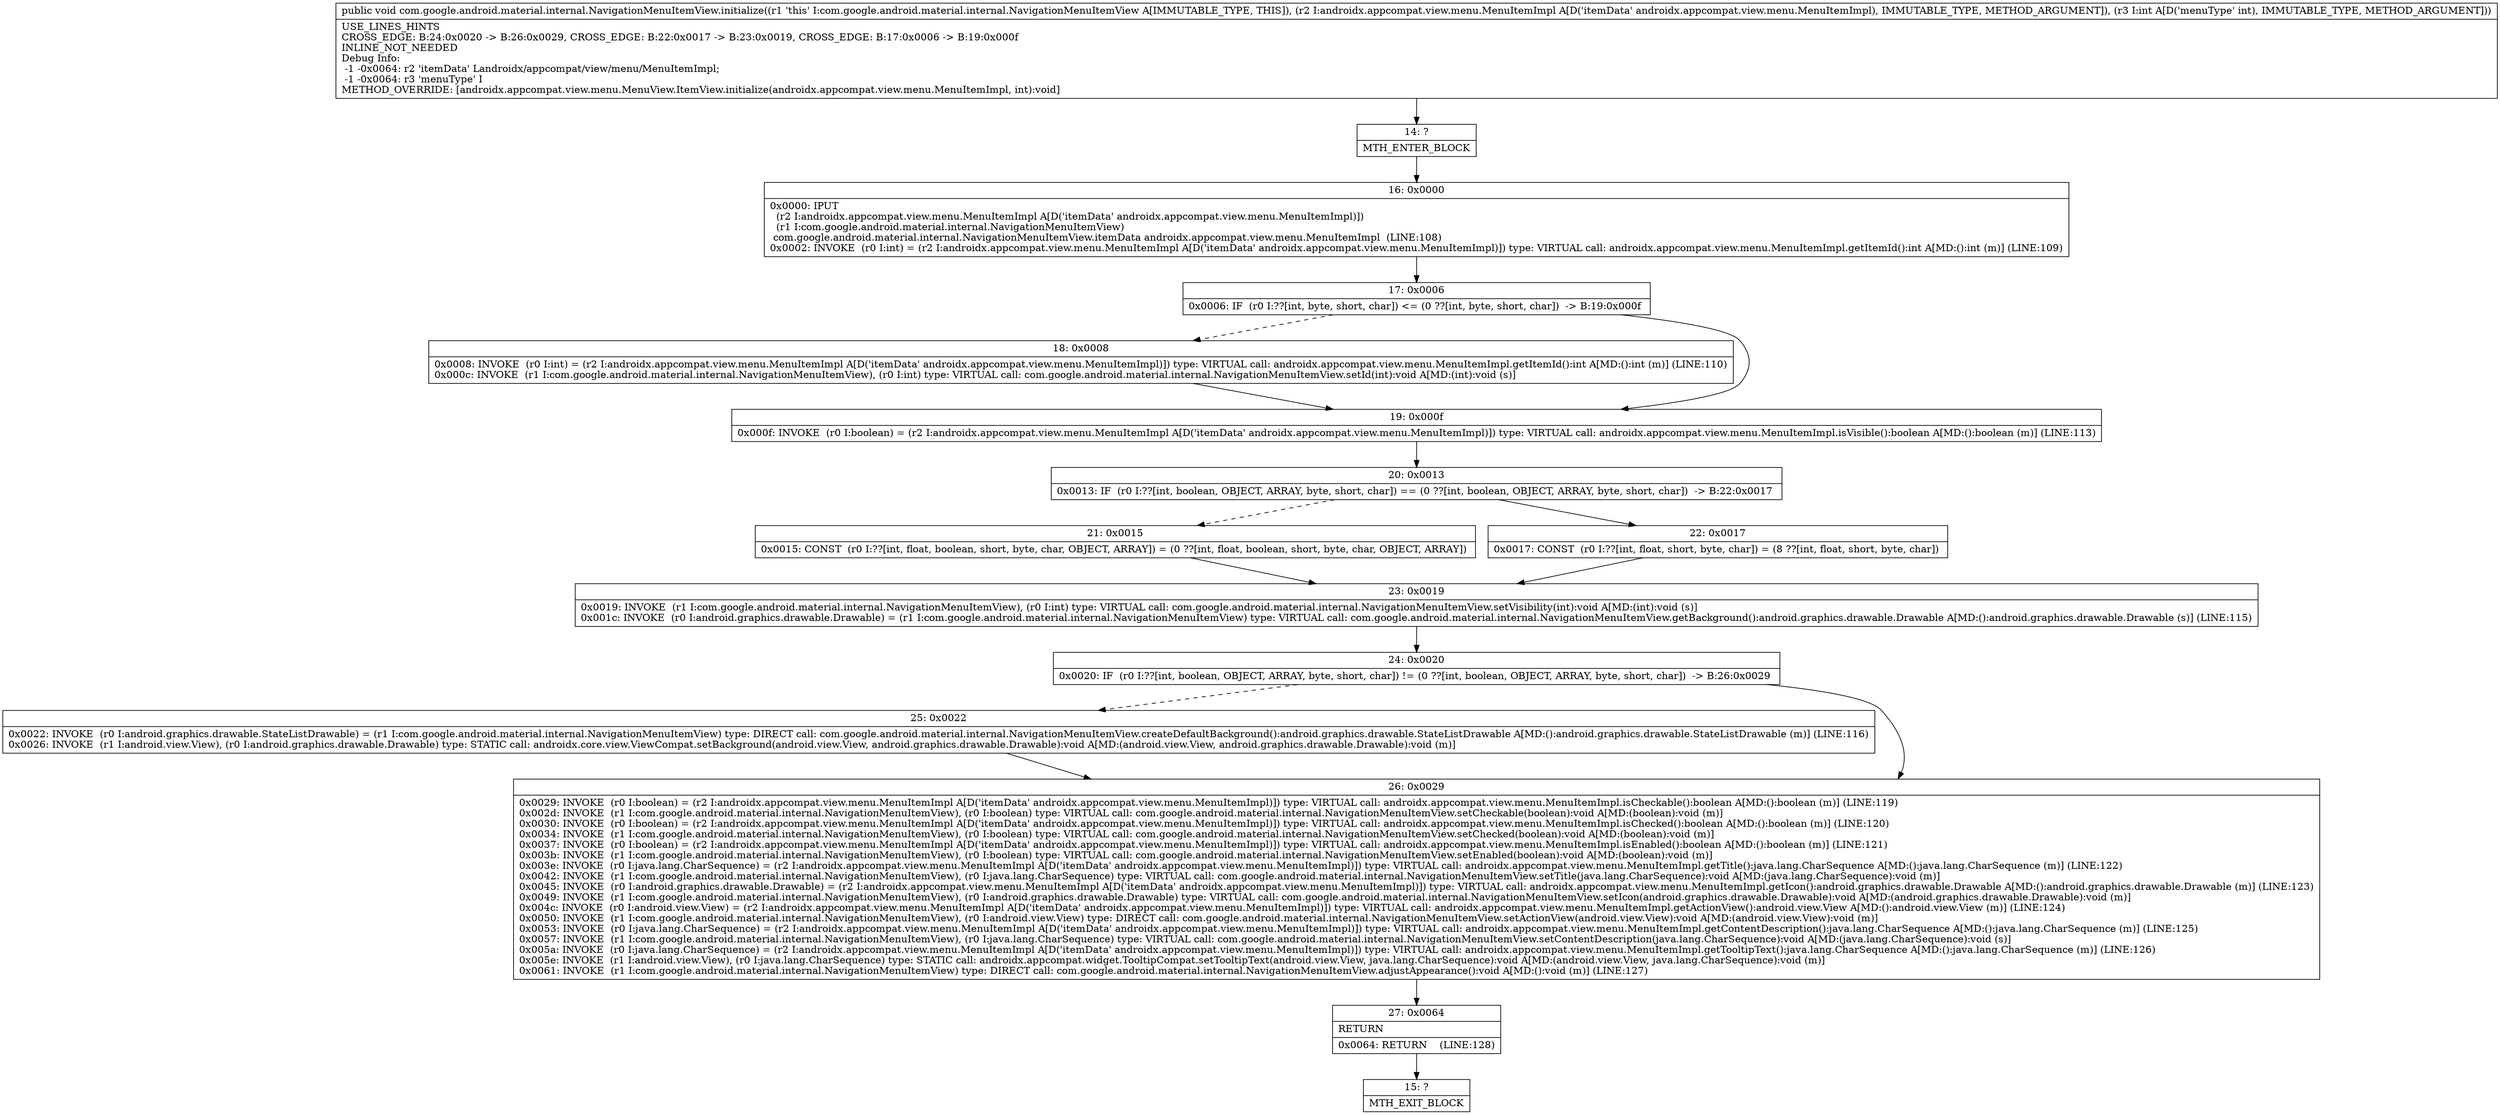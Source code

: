 digraph "CFG forcom.google.android.material.internal.NavigationMenuItemView.initialize(Landroidx\/appcompat\/view\/menu\/MenuItemImpl;I)V" {
Node_14 [shape=record,label="{14\:\ ?|MTH_ENTER_BLOCK\l}"];
Node_16 [shape=record,label="{16\:\ 0x0000|0x0000: IPUT  \l  (r2 I:androidx.appcompat.view.menu.MenuItemImpl A[D('itemData' androidx.appcompat.view.menu.MenuItemImpl)])\l  (r1 I:com.google.android.material.internal.NavigationMenuItemView)\l com.google.android.material.internal.NavigationMenuItemView.itemData androidx.appcompat.view.menu.MenuItemImpl  (LINE:108)\l0x0002: INVOKE  (r0 I:int) = (r2 I:androidx.appcompat.view.menu.MenuItemImpl A[D('itemData' androidx.appcompat.view.menu.MenuItemImpl)]) type: VIRTUAL call: androidx.appcompat.view.menu.MenuItemImpl.getItemId():int A[MD:():int (m)] (LINE:109)\l}"];
Node_17 [shape=record,label="{17\:\ 0x0006|0x0006: IF  (r0 I:??[int, byte, short, char]) \<= (0 ??[int, byte, short, char])  \-\> B:19:0x000f \l}"];
Node_18 [shape=record,label="{18\:\ 0x0008|0x0008: INVOKE  (r0 I:int) = (r2 I:androidx.appcompat.view.menu.MenuItemImpl A[D('itemData' androidx.appcompat.view.menu.MenuItemImpl)]) type: VIRTUAL call: androidx.appcompat.view.menu.MenuItemImpl.getItemId():int A[MD:():int (m)] (LINE:110)\l0x000c: INVOKE  (r1 I:com.google.android.material.internal.NavigationMenuItemView), (r0 I:int) type: VIRTUAL call: com.google.android.material.internal.NavigationMenuItemView.setId(int):void A[MD:(int):void (s)]\l}"];
Node_19 [shape=record,label="{19\:\ 0x000f|0x000f: INVOKE  (r0 I:boolean) = (r2 I:androidx.appcompat.view.menu.MenuItemImpl A[D('itemData' androidx.appcompat.view.menu.MenuItemImpl)]) type: VIRTUAL call: androidx.appcompat.view.menu.MenuItemImpl.isVisible():boolean A[MD:():boolean (m)] (LINE:113)\l}"];
Node_20 [shape=record,label="{20\:\ 0x0013|0x0013: IF  (r0 I:??[int, boolean, OBJECT, ARRAY, byte, short, char]) == (0 ??[int, boolean, OBJECT, ARRAY, byte, short, char])  \-\> B:22:0x0017 \l}"];
Node_21 [shape=record,label="{21\:\ 0x0015|0x0015: CONST  (r0 I:??[int, float, boolean, short, byte, char, OBJECT, ARRAY]) = (0 ??[int, float, boolean, short, byte, char, OBJECT, ARRAY]) \l}"];
Node_23 [shape=record,label="{23\:\ 0x0019|0x0019: INVOKE  (r1 I:com.google.android.material.internal.NavigationMenuItemView), (r0 I:int) type: VIRTUAL call: com.google.android.material.internal.NavigationMenuItemView.setVisibility(int):void A[MD:(int):void (s)]\l0x001c: INVOKE  (r0 I:android.graphics.drawable.Drawable) = (r1 I:com.google.android.material.internal.NavigationMenuItemView) type: VIRTUAL call: com.google.android.material.internal.NavigationMenuItemView.getBackground():android.graphics.drawable.Drawable A[MD:():android.graphics.drawable.Drawable (s)] (LINE:115)\l}"];
Node_24 [shape=record,label="{24\:\ 0x0020|0x0020: IF  (r0 I:??[int, boolean, OBJECT, ARRAY, byte, short, char]) != (0 ??[int, boolean, OBJECT, ARRAY, byte, short, char])  \-\> B:26:0x0029 \l}"];
Node_25 [shape=record,label="{25\:\ 0x0022|0x0022: INVOKE  (r0 I:android.graphics.drawable.StateListDrawable) = (r1 I:com.google.android.material.internal.NavigationMenuItemView) type: DIRECT call: com.google.android.material.internal.NavigationMenuItemView.createDefaultBackground():android.graphics.drawable.StateListDrawable A[MD:():android.graphics.drawable.StateListDrawable (m)] (LINE:116)\l0x0026: INVOKE  (r1 I:android.view.View), (r0 I:android.graphics.drawable.Drawable) type: STATIC call: androidx.core.view.ViewCompat.setBackground(android.view.View, android.graphics.drawable.Drawable):void A[MD:(android.view.View, android.graphics.drawable.Drawable):void (m)]\l}"];
Node_26 [shape=record,label="{26\:\ 0x0029|0x0029: INVOKE  (r0 I:boolean) = (r2 I:androidx.appcompat.view.menu.MenuItemImpl A[D('itemData' androidx.appcompat.view.menu.MenuItemImpl)]) type: VIRTUAL call: androidx.appcompat.view.menu.MenuItemImpl.isCheckable():boolean A[MD:():boolean (m)] (LINE:119)\l0x002d: INVOKE  (r1 I:com.google.android.material.internal.NavigationMenuItemView), (r0 I:boolean) type: VIRTUAL call: com.google.android.material.internal.NavigationMenuItemView.setCheckable(boolean):void A[MD:(boolean):void (m)]\l0x0030: INVOKE  (r0 I:boolean) = (r2 I:androidx.appcompat.view.menu.MenuItemImpl A[D('itemData' androidx.appcompat.view.menu.MenuItemImpl)]) type: VIRTUAL call: androidx.appcompat.view.menu.MenuItemImpl.isChecked():boolean A[MD:():boolean (m)] (LINE:120)\l0x0034: INVOKE  (r1 I:com.google.android.material.internal.NavigationMenuItemView), (r0 I:boolean) type: VIRTUAL call: com.google.android.material.internal.NavigationMenuItemView.setChecked(boolean):void A[MD:(boolean):void (m)]\l0x0037: INVOKE  (r0 I:boolean) = (r2 I:androidx.appcompat.view.menu.MenuItemImpl A[D('itemData' androidx.appcompat.view.menu.MenuItemImpl)]) type: VIRTUAL call: androidx.appcompat.view.menu.MenuItemImpl.isEnabled():boolean A[MD:():boolean (m)] (LINE:121)\l0x003b: INVOKE  (r1 I:com.google.android.material.internal.NavigationMenuItemView), (r0 I:boolean) type: VIRTUAL call: com.google.android.material.internal.NavigationMenuItemView.setEnabled(boolean):void A[MD:(boolean):void (m)]\l0x003e: INVOKE  (r0 I:java.lang.CharSequence) = (r2 I:androidx.appcompat.view.menu.MenuItemImpl A[D('itemData' androidx.appcompat.view.menu.MenuItemImpl)]) type: VIRTUAL call: androidx.appcompat.view.menu.MenuItemImpl.getTitle():java.lang.CharSequence A[MD:():java.lang.CharSequence (m)] (LINE:122)\l0x0042: INVOKE  (r1 I:com.google.android.material.internal.NavigationMenuItemView), (r0 I:java.lang.CharSequence) type: VIRTUAL call: com.google.android.material.internal.NavigationMenuItemView.setTitle(java.lang.CharSequence):void A[MD:(java.lang.CharSequence):void (m)]\l0x0045: INVOKE  (r0 I:android.graphics.drawable.Drawable) = (r2 I:androidx.appcompat.view.menu.MenuItemImpl A[D('itemData' androidx.appcompat.view.menu.MenuItemImpl)]) type: VIRTUAL call: androidx.appcompat.view.menu.MenuItemImpl.getIcon():android.graphics.drawable.Drawable A[MD:():android.graphics.drawable.Drawable (m)] (LINE:123)\l0x0049: INVOKE  (r1 I:com.google.android.material.internal.NavigationMenuItemView), (r0 I:android.graphics.drawable.Drawable) type: VIRTUAL call: com.google.android.material.internal.NavigationMenuItemView.setIcon(android.graphics.drawable.Drawable):void A[MD:(android.graphics.drawable.Drawable):void (m)]\l0x004c: INVOKE  (r0 I:android.view.View) = (r2 I:androidx.appcompat.view.menu.MenuItemImpl A[D('itemData' androidx.appcompat.view.menu.MenuItemImpl)]) type: VIRTUAL call: androidx.appcompat.view.menu.MenuItemImpl.getActionView():android.view.View A[MD:():android.view.View (m)] (LINE:124)\l0x0050: INVOKE  (r1 I:com.google.android.material.internal.NavigationMenuItemView), (r0 I:android.view.View) type: DIRECT call: com.google.android.material.internal.NavigationMenuItemView.setActionView(android.view.View):void A[MD:(android.view.View):void (m)]\l0x0053: INVOKE  (r0 I:java.lang.CharSequence) = (r2 I:androidx.appcompat.view.menu.MenuItemImpl A[D('itemData' androidx.appcompat.view.menu.MenuItemImpl)]) type: VIRTUAL call: androidx.appcompat.view.menu.MenuItemImpl.getContentDescription():java.lang.CharSequence A[MD:():java.lang.CharSequence (m)] (LINE:125)\l0x0057: INVOKE  (r1 I:com.google.android.material.internal.NavigationMenuItemView), (r0 I:java.lang.CharSequence) type: VIRTUAL call: com.google.android.material.internal.NavigationMenuItemView.setContentDescription(java.lang.CharSequence):void A[MD:(java.lang.CharSequence):void (s)]\l0x005a: INVOKE  (r0 I:java.lang.CharSequence) = (r2 I:androidx.appcompat.view.menu.MenuItemImpl A[D('itemData' androidx.appcompat.view.menu.MenuItemImpl)]) type: VIRTUAL call: androidx.appcompat.view.menu.MenuItemImpl.getTooltipText():java.lang.CharSequence A[MD:():java.lang.CharSequence (m)] (LINE:126)\l0x005e: INVOKE  (r1 I:android.view.View), (r0 I:java.lang.CharSequence) type: STATIC call: androidx.appcompat.widget.TooltipCompat.setTooltipText(android.view.View, java.lang.CharSequence):void A[MD:(android.view.View, java.lang.CharSequence):void (m)]\l0x0061: INVOKE  (r1 I:com.google.android.material.internal.NavigationMenuItemView) type: DIRECT call: com.google.android.material.internal.NavigationMenuItemView.adjustAppearance():void A[MD:():void (m)] (LINE:127)\l}"];
Node_27 [shape=record,label="{27\:\ 0x0064|RETURN\l|0x0064: RETURN    (LINE:128)\l}"];
Node_15 [shape=record,label="{15\:\ ?|MTH_EXIT_BLOCK\l}"];
Node_22 [shape=record,label="{22\:\ 0x0017|0x0017: CONST  (r0 I:??[int, float, short, byte, char]) = (8 ??[int, float, short, byte, char]) \l}"];
MethodNode[shape=record,label="{public void com.google.android.material.internal.NavigationMenuItemView.initialize((r1 'this' I:com.google.android.material.internal.NavigationMenuItemView A[IMMUTABLE_TYPE, THIS]), (r2 I:androidx.appcompat.view.menu.MenuItemImpl A[D('itemData' androidx.appcompat.view.menu.MenuItemImpl), IMMUTABLE_TYPE, METHOD_ARGUMENT]), (r3 I:int A[D('menuType' int), IMMUTABLE_TYPE, METHOD_ARGUMENT]))  | USE_LINES_HINTS\lCROSS_EDGE: B:24:0x0020 \-\> B:26:0x0029, CROSS_EDGE: B:22:0x0017 \-\> B:23:0x0019, CROSS_EDGE: B:17:0x0006 \-\> B:19:0x000f\lINLINE_NOT_NEEDED\lDebug Info:\l  \-1 \-0x0064: r2 'itemData' Landroidx\/appcompat\/view\/menu\/MenuItemImpl;\l  \-1 \-0x0064: r3 'menuType' I\lMETHOD_OVERRIDE: [androidx.appcompat.view.menu.MenuView.ItemView.initialize(androidx.appcompat.view.menu.MenuItemImpl, int):void]\l}"];
MethodNode -> Node_14;Node_14 -> Node_16;
Node_16 -> Node_17;
Node_17 -> Node_18[style=dashed];
Node_17 -> Node_19;
Node_18 -> Node_19;
Node_19 -> Node_20;
Node_20 -> Node_21[style=dashed];
Node_20 -> Node_22;
Node_21 -> Node_23;
Node_23 -> Node_24;
Node_24 -> Node_25[style=dashed];
Node_24 -> Node_26;
Node_25 -> Node_26;
Node_26 -> Node_27;
Node_27 -> Node_15;
Node_22 -> Node_23;
}

